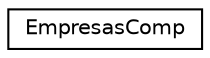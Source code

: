 digraph "Graphical Class Hierarchy"
{
  edge [fontname="Helvetica",fontsize="10",labelfontname="Helvetica",labelfontsize="10"];
  node [fontname="Helvetica",fontsize="10",shape=record];
  rankdir="LR";
  Node0 [label="EmpresasComp",height=0.2,width=0.4,color="black", fillcolor="white", style="filled",URL="$struct_empresas_comp.html"];
}
